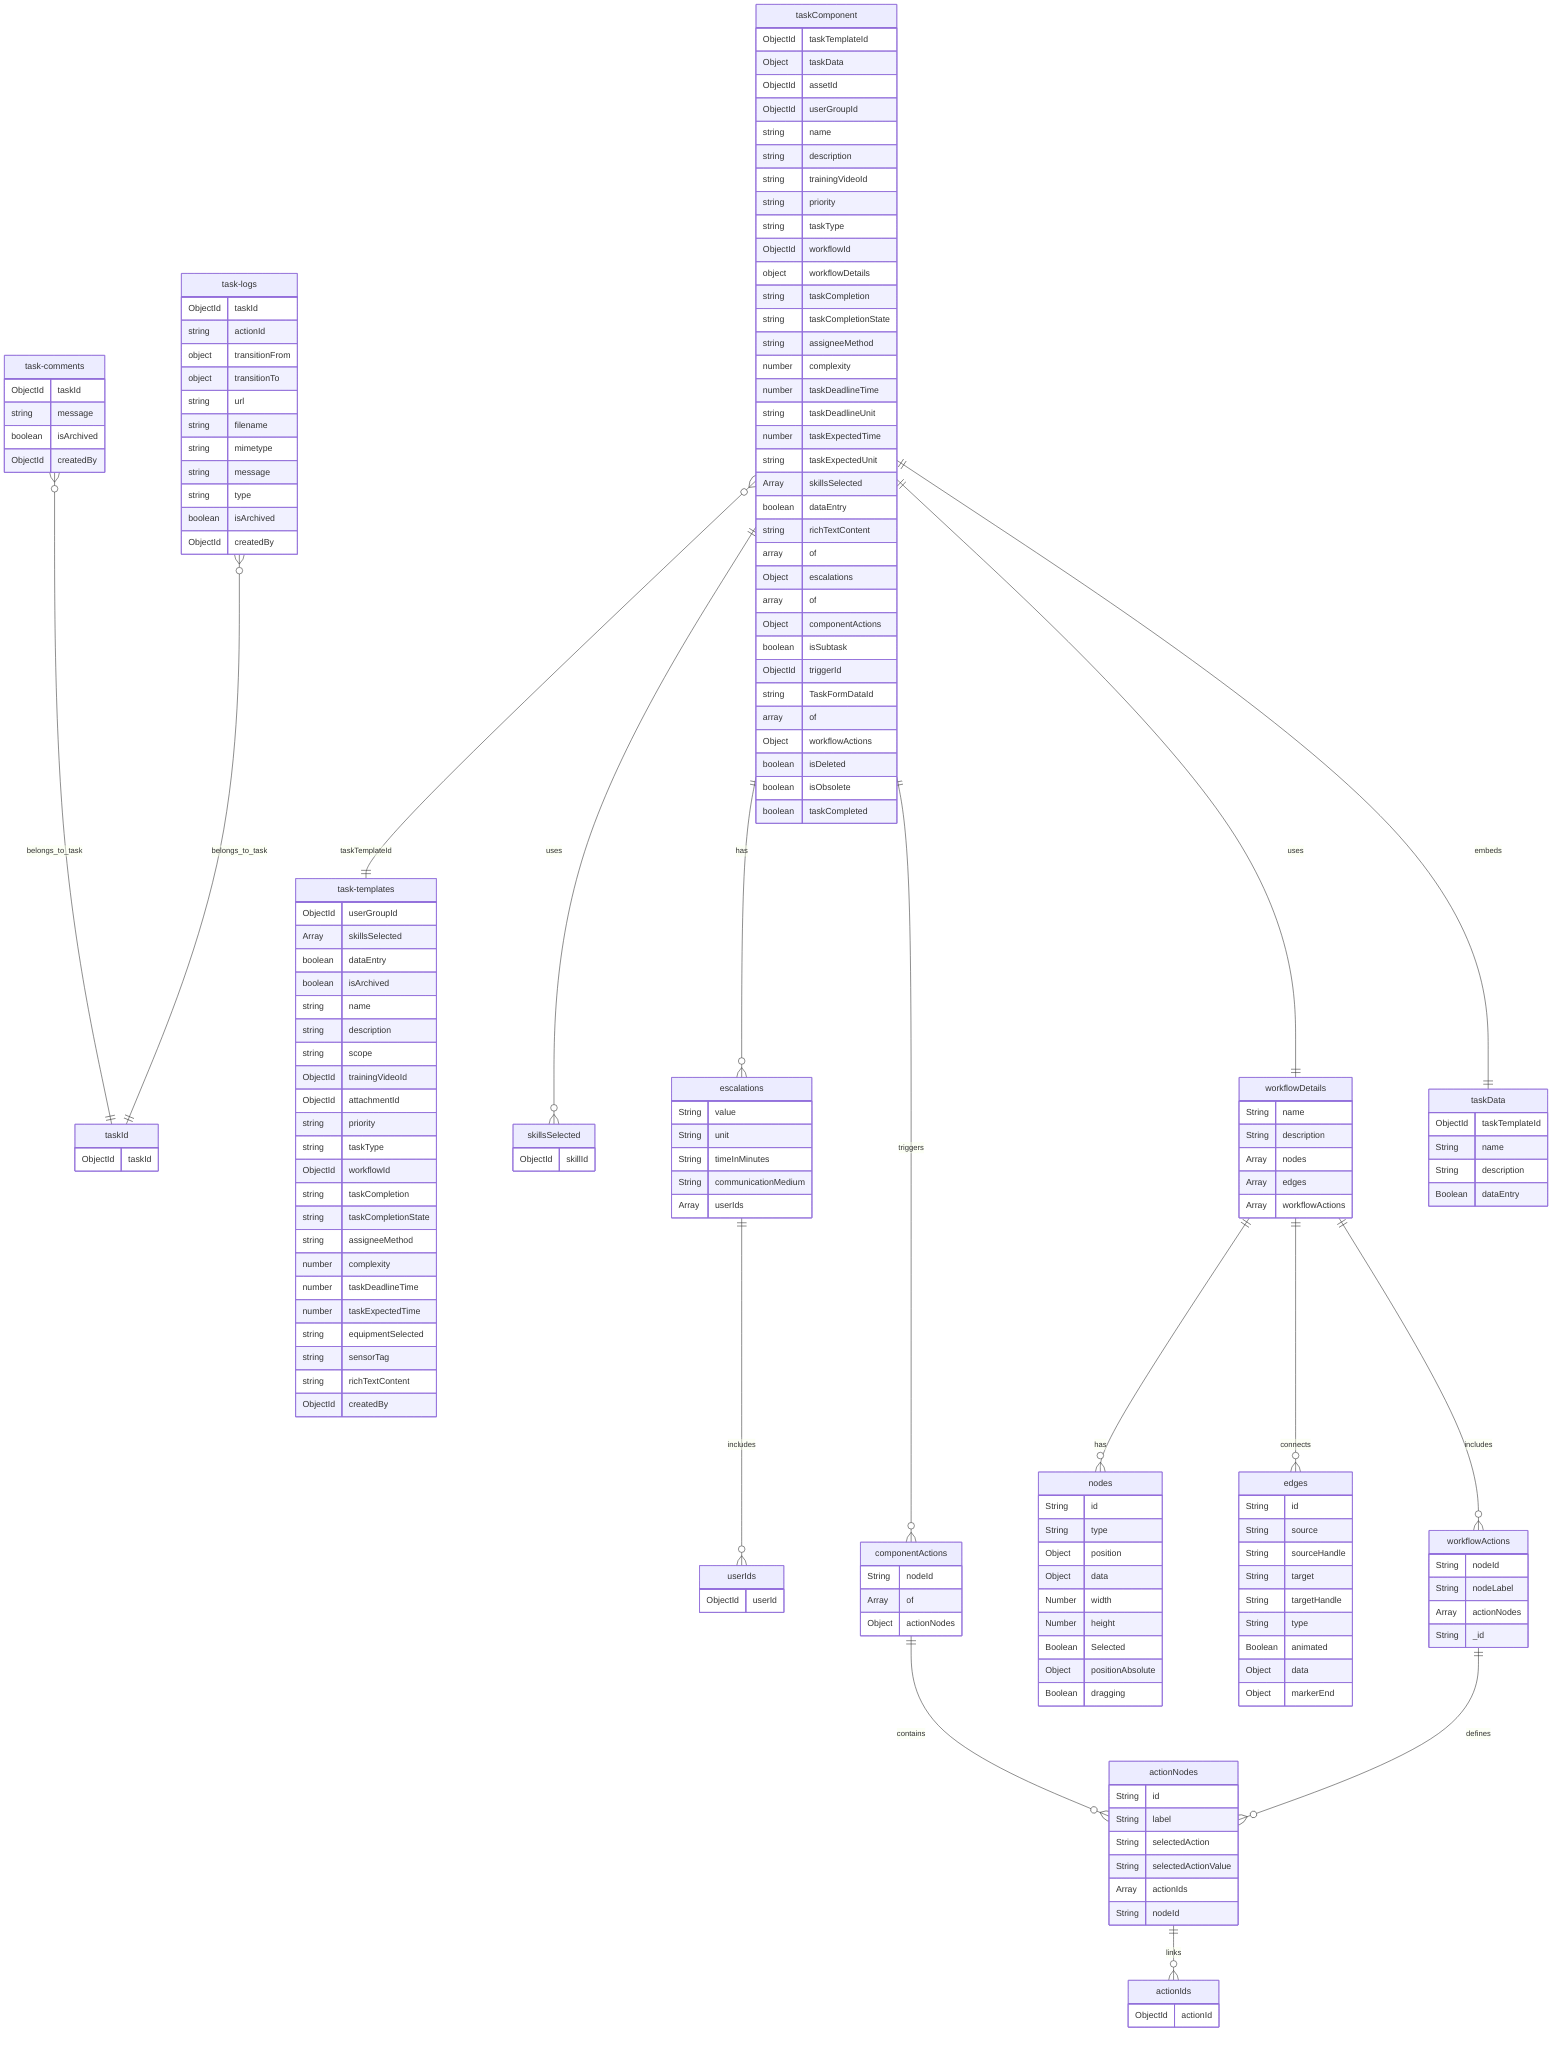 erDiagram
"task-comments"{
    ObjectId taskId
    string message
    boolean isArchived
    ObjectId createdBy
}

"task-logs" {
  ObjectId taskId
  string actionId
  object transitionFrom
  object transitionTo
  string url
  string filename
  string mimetype
  string message
  string type
  boolean isArchived
  ObjectId createdBy
}
"taskId"{
    ObjectId taskId
}
  "task-comments" }o--|| "taskId" : belongs_to_task
  "task-logs" }o--|| "taskId" : belongs_to_task

"task-templates" {

    ObjectId userGroupId
    Array skillsSelected
    boolean dataEntry
    boolean isArchived
    string name
    string description
    string scope
    ObjectId trainingVideoId
    ObjectId attachmentId
    string priority
    string taskType
    ObjectId workflowId
    string taskCompletion
    string taskCompletionState
    string assigneeMethod
    number complexity
    number taskDeadlineTime
    number taskExpectedTime
    string equipmentSelected
    string sensorTag
    string richTextContent
    ObjectId createdBy
}

  "taskComponent" {
    ObjectId taskTemplateId
    Object taskData
    ObjectId assetId
    ObjectId userGroupId
    string name
    string description
    string trainingVideoId
    string priority
    string taskType
    ObjectId workflowId
    object workflowDetails
    string taskCompletion
    string taskCompletionState
    string assigneeMethod
    number complexity
    number taskDeadlineTime
    string taskDeadlineUnit
    number taskExpectedTime
    string taskExpectedUnit
    Array skillsSelected
    boolean dataEntry
    string richTextContent
    array of Object escalations
    array of Object componentActions
    boolean isSubtask
    ObjectId triggerId
    string TaskFormDataId
    array of Object workflowActions
    boolean isDeleted
    boolean isObsolete
    boolean taskCompleted 
  }
  "taskData"{
    ObjectId taskTemplateId
    String name
    String description
    Boolean dataEntry
  }

"workflowDetails"{
    String name
    String description
    Array nodes
    Array edges
    Array workflowActions
}
"nodes"{
    String id
    String type
    Object position
    Object data
    Number width
    Number height
    Boolean Selected
    Object positionAbsolute
    Boolean dragging
}
"edges"{
    String id
    String source
    String sourceHandle
    String target
    String targetHandle
    String type
    Boolean animated
    Object data
    Object markerEnd
}
"workflowActions"{
    String nodeId
    String nodeLabel
    Array actionNodes
    String _id
}
"skillsSelected"{
    ObjectId skillId
}
"escalations"{
    String value
    String unit
    String timeInMinutes
    String communicationMedium
    Array userIds
}
"userIds"{
    ObjectId userId
}

"componentActions"{
    String nodeId
    Array of Object actionNodes
}
"actionNodes"{
    String id
    String label
    String selectedAction
    String selectedActionValue
    Array actionIds
    String nodeId
}
"actionIds"{
    ObjectId actionId
}

 taskComponent }o--|| task-templates : taskTemplateId
  taskComponent ||--o{ skillsSelected : uses
  taskComponent ||--o{ escalations : has
  escalations ||--o{ userIds : includes
  taskComponent ||--o{ componentActions : triggers
  componentActions ||--o{ actionNodes : contains
  actionNodes ||--o{ actionIds : links
  taskComponent ||--|| workflowDetails : uses
  workflowDetails ||--o{ nodes : has
  workflowDetails ||--o{ edges : connects
  workflowDetails ||--o{ workflowActions : includes
  workflowActions ||--o{ actionNodes : defines
  taskComponent ||--|| taskData : embeds

%% "taskCounts"{
%%     ObjectId _id
%%     String For
%%     Object of Objects count
%% }
%% "count"{
%%     Object plantId
%% }
%% "plantId"{
%%     Object SeniorClient
%%     Object OperatorGroup
%%     Object Operator 
%%     Object ServiceHead
%%     Object MaintenanceInCharge
%%     Object BuildingLevelClient
%% }
%% "SeniorClient"{
%%     Number overdue
%%     Number pending
%%     Number completed
%% }
%% "OperatorGroup"{
%%     Number overdue
%%     Number pending
%%     Number completed
%% }
%% "Operator"{
%%     Number overdue
%%     Number pending
%%     Number completed
%% }
%% "ServiceHead"{
%%     Number overdue
%%     Number pending
%%     Number completed
%% }
%% "MaintenanceInCharge"{
%%     Number overdue
%%     Number pending
%%     Number completed
%% }
%% "BuildingLevelClient"{
%%     Number overdue
%%     Number pending
%%     Number completed
%% }
%%   taskCounts ||--|| count : has
%%   count ||--|| plantId : contains
%%   plantId ||--|| SeniorClient : includes
%%   plantId ||--|| OperatorGroup : includes
%%   plantId ||--|| Operator : includes
%%   plantId ||--|| ServiceHead : includes
%%   plantId ||--|| MaintenanceInCharge : includes
%%   plantId ||--|| BuildingLevelClient : includes